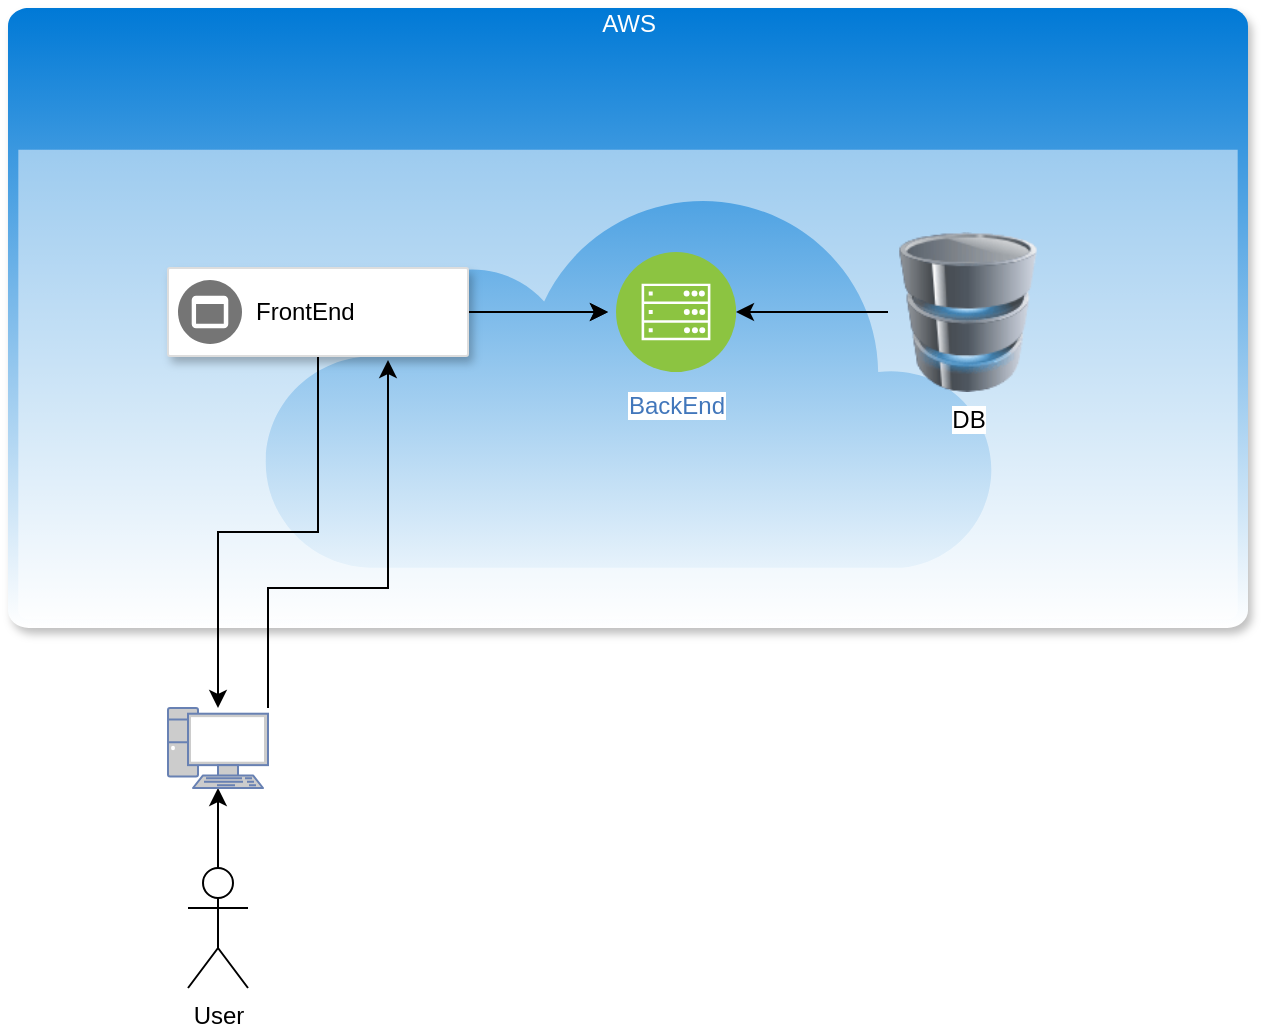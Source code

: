 <mxfile version="14.6.10" type="google"><diagram id="x0zAJmbybGMhoRwYaF7Q" name="Page-1"><mxGraphModel dx="1422" dy="724" grid="1" gridSize="10" guides="1" tooltips="1" connect="1" arrows="1" fold="1" page="1" pageScale="1" pageWidth="827" pageHeight="1169" math="0" shadow="0"><root><mxCell id="0"/><mxCell id="1" parent="0"/><mxCell id="rIVD1DvhWJ6YhiW0jU1d-6" value="AWS&lt;br&gt;" style="html=1;strokeColor=none;fillColor=#0079D6;labelPosition=center;verticalLabelPosition=middle;verticalAlign=top;align=center;fontSize=12;outlineConnect=0;spacingTop=-6;fontColor=#FFFFFF;shape=mxgraph.sitemap.cloud;gradientColor=#ffffff;gradientDirection=south;strokeWidth=3;shadow=1;" vertex="1" parent="1"><mxGeometry x="80" y="110" width="620" height="310" as="geometry"/></mxCell><mxCell id="rIVD1DvhWJ6YhiW0jU1d-8" style="edgeStyle=orthogonalEdgeStyle;rounded=0;orthogonalLoop=1;jettySize=auto;html=1;" edge="1" parent="1" source="rIVD1DvhWJ6YhiW0jU1d-1"><mxGeometry relative="1" as="geometry"><mxPoint x="380" y="262" as="targetPoint"/></mxGeometry></mxCell><mxCell id="rIVD1DvhWJ6YhiW0jU1d-7" style="edgeStyle=orthogonalEdgeStyle;rounded=0;orthogonalLoop=1;jettySize=auto;html=1;" edge="1" parent="1" source="rIVD1DvhWJ6YhiW0jU1d-1"><mxGeometry relative="1" as="geometry"><mxPoint x="380" y="262" as="targetPoint"/></mxGeometry></mxCell><mxCell id="rIVD1DvhWJ6YhiW0jU1d-18" style="rounded=0;orthogonalLoop=1;jettySize=auto;html=1;edgeStyle=orthogonalEdgeStyle;" edge="1" parent="1" source="rIVD1DvhWJ6YhiW0jU1d-1" target="rIVD1DvhWJ6YhiW0jU1d-16"><mxGeometry relative="1" as="geometry"/></mxCell><mxCell id="rIVD1DvhWJ6YhiW0jU1d-1" value="" style="strokeColor=#dddddd;shadow=1;strokeWidth=1;rounded=1;absoluteArcSize=1;arcSize=2;" vertex="1" parent="1"><mxGeometry x="160" y="240" width="150" height="44" as="geometry"/></mxCell><mxCell id="rIVD1DvhWJ6YhiW0jU1d-2" value="FrontEnd" style="dashed=0;connectable=0;html=1;fillColor=#757575;strokeColor=none;shape=mxgraph.gcp2.frontend_platform_services;part=1;labelPosition=right;verticalLabelPosition=middle;align=left;verticalAlign=middle;spacingLeft=5;fontSize=12;" vertex="1" parent="rIVD1DvhWJ6YhiW0jU1d-1"><mxGeometry y="0.5" width="32" height="32" relative="1" as="geometry"><mxPoint x="5" y="-16" as="offset"/></mxGeometry></mxCell><mxCell id="rIVD1DvhWJ6YhiW0jU1d-3" value="BackEnd" style="aspect=fixed;perimeter=ellipsePerimeter;html=1;align=center;shadow=0;dashed=0;fontColor=#4277BB;labelBackgroundColor=#ffffff;fontSize=12;spacingTop=3;image;image=img/lib/ibm/infrastructure/mobile_backend.svg;" vertex="1" parent="1"><mxGeometry x="384" y="232" width="60" height="60" as="geometry"/></mxCell><mxCell id="rIVD1DvhWJ6YhiW0jU1d-12" style="edgeStyle=orthogonalEdgeStyle;rounded=0;orthogonalLoop=1;jettySize=auto;html=1;" edge="1" parent="1" source="rIVD1DvhWJ6YhiW0jU1d-4" target="rIVD1DvhWJ6YhiW0jU1d-3"><mxGeometry relative="1" as="geometry"/></mxCell><mxCell id="rIVD1DvhWJ6YhiW0jU1d-4" value="DB" style="image;html=1;image=img/lib/clip_art/computers/Database_128x128.png" vertex="1" parent="1"><mxGeometry x="520" y="222" width="80" height="80" as="geometry"/></mxCell><mxCell id="rIVD1DvhWJ6YhiW0jU1d-19" style="edgeStyle=orthogonalEdgeStyle;rounded=0;orthogonalLoop=1;jettySize=auto;html=1;" edge="1" parent="1" source="rIVD1DvhWJ6YhiW0jU1d-15" target="rIVD1DvhWJ6YhiW0jU1d-16"><mxGeometry relative="1" as="geometry"/></mxCell><mxCell id="rIVD1DvhWJ6YhiW0jU1d-15" value="User" style="shape=umlActor;verticalLabelPosition=bottom;verticalAlign=top;html=1;outlineConnect=0;gradientColor=#ffffff;" vertex="1" parent="1"><mxGeometry x="170" y="540" width="30" height="60" as="geometry"/></mxCell><mxCell id="rIVD1DvhWJ6YhiW0jU1d-21" style="edgeStyle=orthogonalEdgeStyle;rounded=0;orthogonalLoop=1;jettySize=auto;html=1;" edge="1" parent="1" source="rIVD1DvhWJ6YhiW0jU1d-16"><mxGeometry relative="1" as="geometry"><mxPoint x="270" y="286" as="targetPoint"/><Array as="points"><mxPoint x="210" y="400"/><mxPoint x="270" y="400"/><mxPoint x="270" y="286"/></Array></mxGeometry></mxCell><mxCell id="rIVD1DvhWJ6YhiW0jU1d-16" value="" style="fontColor=#0066CC;verticalAlign=top;verticalLabelPosition=bottom;labelPosition=center;align=center;html=1;outlineConnect=0;fillColor=#CCCCCC;strokeColor=#6881B3;gradientColor=none;gradientDirection=north;strokeWidth=2;shape=mxgraph.networks.pc;" vertex="1" parent="1"><mxGeometry x="160" y="460" width="50" height="40" as="geometry"/></mxCell></root></mxGraphModel></diagram></mxfile>